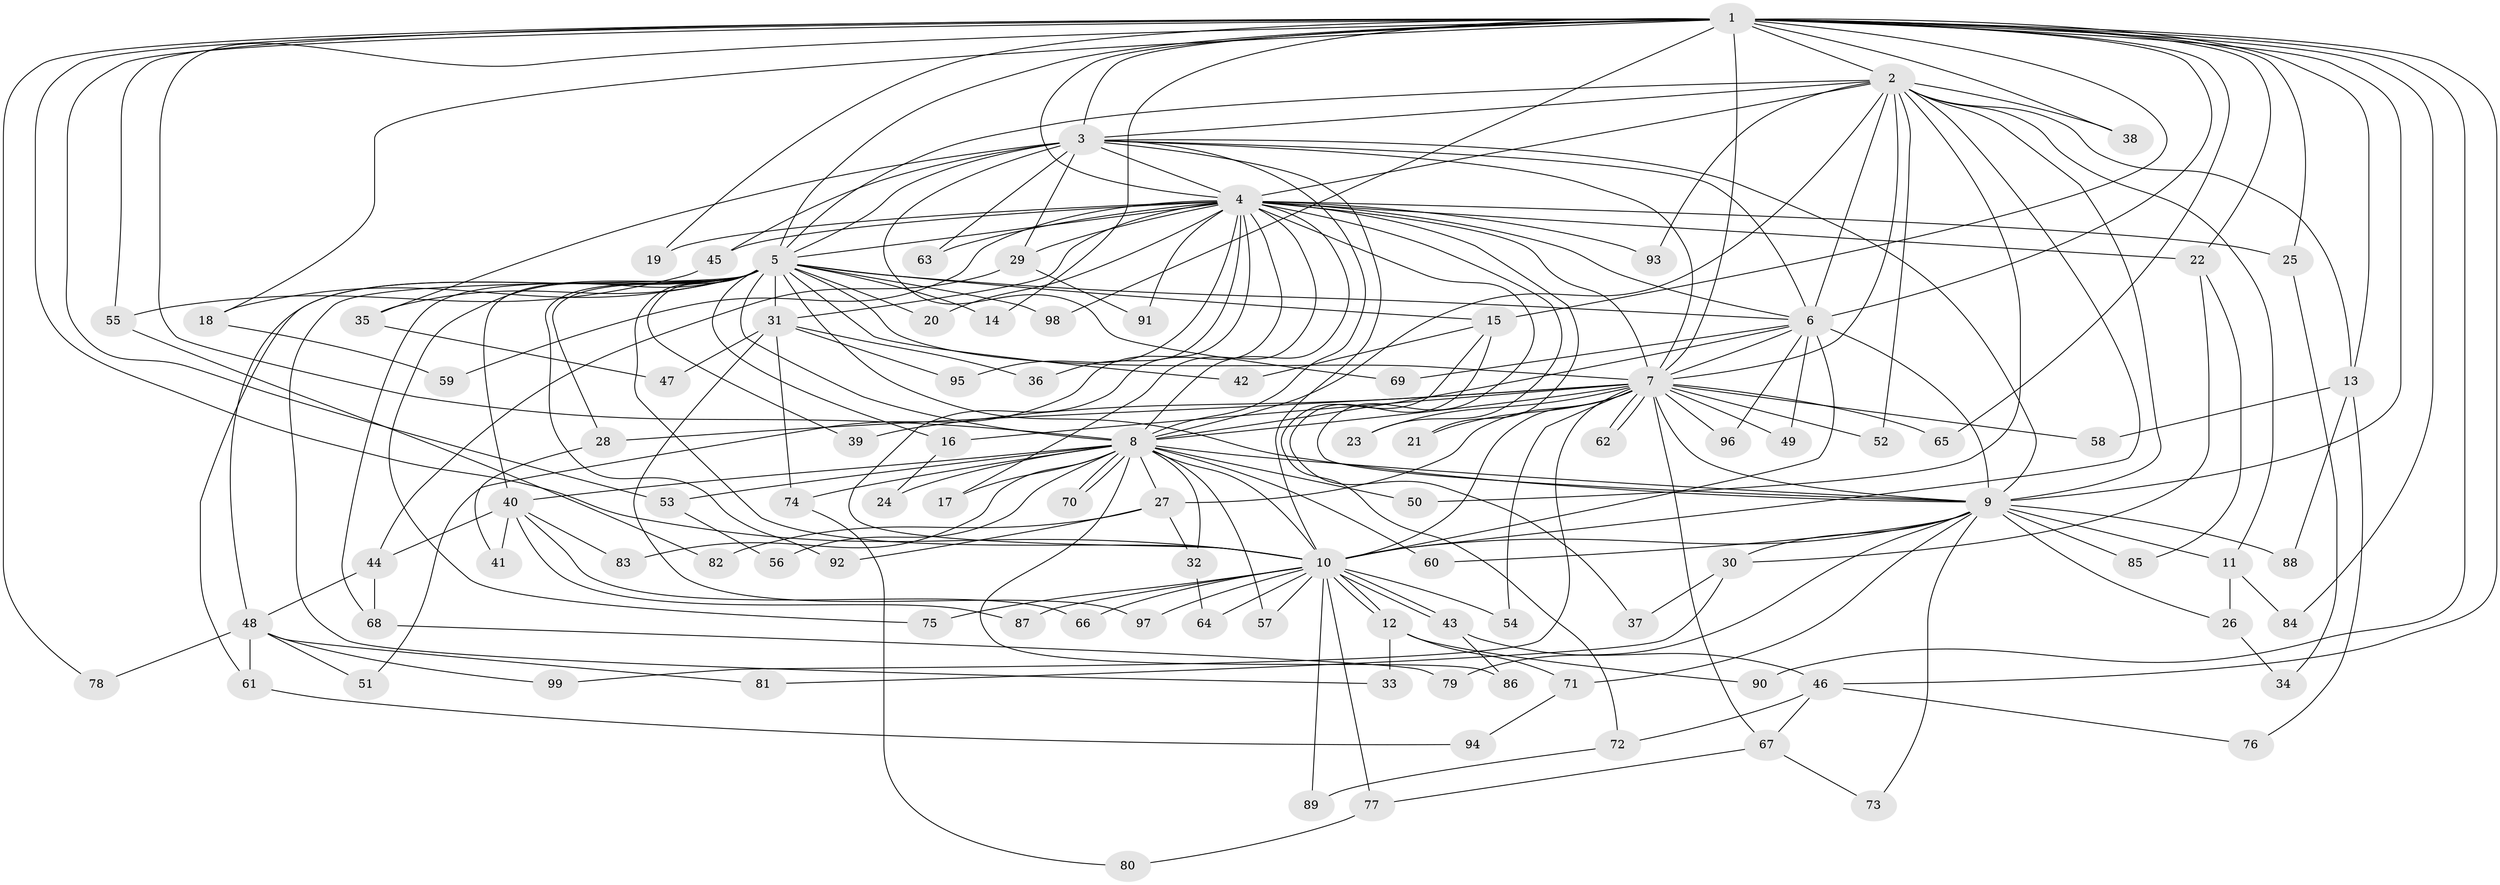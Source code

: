 // coarse degree distribution, {18: 0.05, 9: 0.03333333333333333, 19: 0.016666666666666666, 20: 0.016666666666666666, 17: 0.016666666666666666, 6: 0.06666666666666667, 4: 0.06666666666666667, 2: 0.5, 3: 0.13333333333333333, 5: 0.016666666666666666, 7: 0.03333333333333333, 1: 0.05}
// Generated by graph-tools (version 1.1) at 2025/49/03/04/25 22:49:17]
// undirected, 99 vertices, 223 edges
graph export_dot {
  node [color=gray90,style=filled];
  1;
  2;
  3;
  4;
  5;
  6;
  7;
  8;
  9;
  10;
  11;
  12;
  13;
  14;
  15;
  16;
  17;
  18;
  19;
  20;
  21;
  22;
  23;
  24;
  25;
  26;
  27;
  28;
  29;
  30;
  31;
  32;
  33;
  34;
  35;
  36;
  37;
  38;
  39;
  40;
  41;
  42;
  43;
  44;
  45;
  46;
  47;
  48;
  49;
  50;
  51;
  52;
  53;
  54;
  55;
  56;
  57;
  58;
  59;
  60;
  61;
  62;
  63;
  64;
  65;
  66;
  67;
  68;
  69;
  70;
  71;
  72;
  73;
  74;
  75;
  76;
  77;
  78;
  79;
  80;
  81;
  82;
  83;
  84;
  85;
  86;
  87;
  88;
  89;
  90;
  91;
  92;
  93;
  94;
  95;
  96;
  97;
  98;
  99;
  1 -- 2;
  1 -- 3;
  1 -- 4;
  1 -- 5;
  1 -- 6;
  1 -- 7;
  1 -- 8;
  1 -- 9;
  1 -- 10;
  1 -- 13;
  1 -- 14;
  1 -- 15;
  1 -- 18;
  1 -- 19;
  1 -- 22;
  1 -- 25;
  1 -- 38;
  1 -- 46;
  1 -- 53;
  1 -- 55;
  1 -- 65;
  1 -- 78;
  1 -- 84;
  1 -- 90;
  1 -- 98;
  2 -- 3;
  2 -- 4;
  2 -- 5;
  2 -- 6;
  2 -- 7;
  2 -- 8;
  2 -- 9;
  2 -- 10;
  2 -- 11;
  2 -- 13;
  2 -- 38;
  2 -- 50;
  2 -- 52;
  2 -- 93;
  3 -- 4;
  3 -- 5;
  3 -- 6;
  3 -- 7;
  3 -- 8;
  3 -- 9;
  3 -- 10;
  3 -- 29;
  3 -- 35;
  3 -- 45;
  3 -- 63;
  3 -- 69;
  4 -- 5;
  4 -- 6;
  4 -- 7;
  4 -- 8;
  4 -- 9;
  4 -- 10;
  4 -- 17;
  4 -- 19;
  4 -- 20;
  4 -- 21;
  4 -- 22;
  4 -- 23;
  4 -- 25;
  4 -- 29;
  4 -- 31;
  4 -- 36;
  4 -- 45;
  4 -- 51;
  4 -- 59;
  4 -- 63;
  4 -- 91;
  4 -- 93;
  4 -- 95;
  5 -- 6;
  5 -- 7;
  5 -- 8;
  5 -- 9;
  5 -- 10;
  5 -- 14;
  5 -- 15;
  5 -- 16;
  5 -- 18;
  5 -- 20;
  5 -- 28;
  5 -- 31;
  5 -- 33;
  5 -- 35;
  5 -- 39;
  5 -- 40;
  5 -- 42;
  5 -- 48;
  5 -- 61;
  5 -- 68;
  5 -- 75;
  5 -- 92;
  5 -- 98;
  6 -- 7;
  6 -- 8;
  6 -- 9;
  6 -- 10;
  6 -- 49;
  6 -- 69;
  6 -- 96;
  7 -- 8;
  7 -- 9;
  7 -- 10;
  7 -- 16;
  7 -- 21;
  7 -- 23;
  7 -- 27;
  7 -- 28;
  7 -- 39;
  7 -- 49;
  7 -- 52;
  7 -- 54;
  7 -- 58;
  7 -- 62;
  7 -- 62;
  7 -- 65;
  7 -- 67;
  7 -- 96;
  7 -- 99;
  8 -- 9;
  8 -- 10;
  8 -- 17;
  8 -- 24;
  8 -- 27;
  8 -- 32;
  8 -- 40;
  8 -- 50;
  8 -- 53;
  8 -- 56;
  8 -- 57;
  8 -- 60;
  8 -- 70;
  8 -- 70;
  8 -- 74;
  8 -- 83;
  8 -- 86;
  9 -- 10;
  9 -- 11;
  9 -- 26;
  9 -- 30;
  9 -- 60;
  9 -- 71;
  9 -- 73;
  9 -- 79;
  9 -- 85;
  9 -- 88;
  10 -- 12;
  10 -- 12;
  10 -- 43;
  10 -- 43;
  10 -- 54;
  10 -- 57;
  10 -- 64;
  10 -- 66;
  10 -- 75;
  10 -- 77;
  10 -- 87;
  10 -- 89;
  10 -- 97;
  11 -- 26;
  11 -- 84;
  12 -- 33;
  12 -- 71;
  12 -- 90;
  13 -- 58;
  13 -- 76;
  13 -- 88;
  15 -- 37;
  15 -- 42;
  15 -- 72;
  16 -- 24;
  18 -- 59;
  22 -- 30;
  22 -- 85;
  25 -- 34;
  26 -- 34;
  27 -- 32;
  27 -- 82;
  27 -- 92;
  28 -- 41;
  29 -- 44;
  29 -- 91;
  30 -- 37;
  30 -- 81;
  31 -- 36;
  31 -- 47;
  31 -- 74;
  31 -- 95;
  31 -- 97;
  32 -- 64;
  35 -- 47;
  40 -- 41;
  40 -- 44;
  40 -- 66;
  40 -- 83;
  40 -- 87;
  43 -- 46;
  43 -- 86;
  44 -- 48;
  44 -- 68;
  45 -- 55;
  46 -- 67;
  46 -- 72;
  46 -- 76;
  48 -- 51;
  48 -- 61;
  48 -- 78;
  48 -- 81;
  48 -- 99;
  53 -- 56;
  55 -- 82;
  61 -- 94;
  67 -- 73;
  67 -- 77;
  68 -- 79;
  71 -- 94;
  72 -- 89;
  74 -- 80;
  77 -- 80;
}

